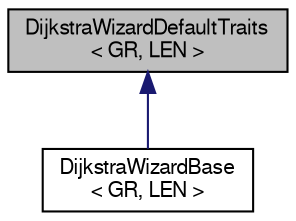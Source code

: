 digraph "DijkstraWizardDefaultTraits&lt; GR, LEN &gt;"
{
 // LATEX_PDF_SIZE
  edge [fontname="FreeSans",fontsize="10",labelfontname="FreeSans",labelfontsize="10"];
  node [fontname="FreeSans",fontsize="10",shape=record];
  Node0 [label="DijkstraWizardDefaultTraits\l\< GR, LEN \>",height=0.2,width=0.4,color="black", fillcolor="grey75", style="filled", fontcolor="black",tooltip="Default traits class of dijkstra() function."];
  Node0 -> Node1 [dir="back",color="midnightblue",fontsize="10",style="solid",fontname="FreeSans"];
  Node1 [label="DijkstraWizardBase\l\< GR, LEN \>",height=0.2,width=0.4,color="black", fillcolor="white", style="filled",URL="$a02109.html",tooltip="Default traits class used by DijkstraWizard."];
}
